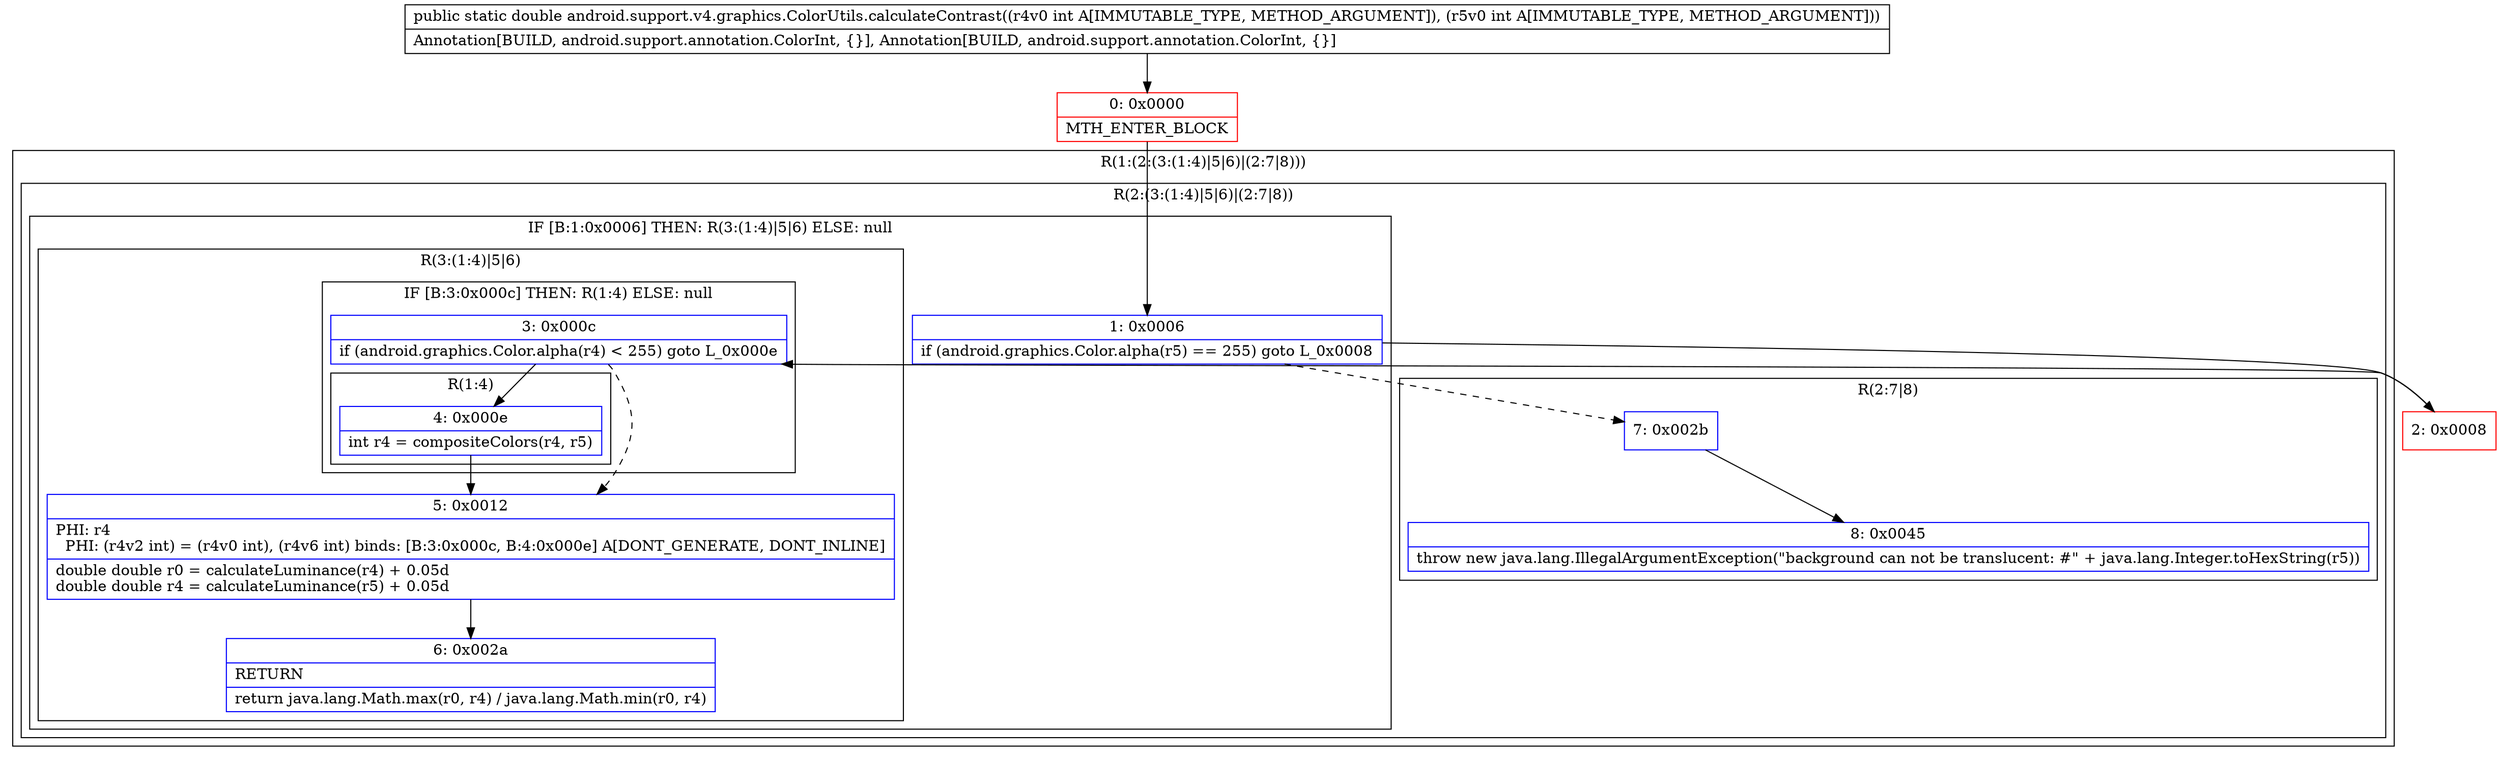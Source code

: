 digraph "CFG forandroid.support.v4.graphics.ColorUtils.calculateContrast(II)D" {
subgraph cluster_Region_62072186 {
label = "R(1:(2:(3:(1:4)|5|6)|(2:7|8)))";
node [shape=record,color=blue];
subgraph cluster_Region_1248337549 {
label = "R(2:(3:(1:4)|5|6)|(2:7|8))";
node [shape=record,color=blue];
subgraph cluster_IfRegion_1252232932 {
label = "IF [B:1:0x0006] THEN: R(3:(1:4)|5|6) ELSE: null";
node [shape=record,color=blue];
Node_1 [shape=record,label="{1\:\ 0x0006|if (android.graphics.Color.alpha(r5) == 255) goto L_0x0008\l}"];
subgraph cluster_Region_321818852 {
label = "R(3:(1:4)|5|6)";
node [shape=record,color=blue];
subgraph cluster_IfRegion_1818470982 {
label = "IF [B:3:0x000c] THEN: R(1:4) ELSE: null";
node [shape=record,color=blue];
Node_3 [shape=record,label="{3\:\ 0x000c|if (android.graphics.Color.alpha(r4) \< 255) goto L_0x000e\l}"];
subgraph cluster_Region_1994508869 {
label = "R(1:4)";
node [shape=record,color=blue];
Node_4 [shape=record,label="{4\:\ 0x000e|int r4 = compositeColors(r4, r5)\l}"];
}
}
Node_5 [shape=record,label="{5\:\ 0x0012|PHI: r4 \l  PHI: (r4v2 int) = (r4v0 int), (r4v6 int) binds: [B:3:0x000c, B:4:0x000e] A[DONT_GENERATE, DONT_INLINE]\l|double double r0 = calculateLuminance(r4) + 0.05d\ldouble double r4 = calculateLuminance(r5) + 0.05d\l}"];
Node_6 [shape=record,label="{6\:\ 0x002a|RETURN\l|return java.lang.Math.max(r0, r4) \/ java.lang.Math.min(r0, r4)\l}"];
}
}
subgraph cluster_Region_2088185442 {
label = "R(2:7|8)";
node [shape=record,color=blue];
Node_7 [shape=record,label="{7\:\ 0x002b}"];
Node_8 [shape=record,label="{8\:\ 0x0045|throw new java.lang.IllegalArgumentException(\"background can not be translucent: #\" + java.lang.Integer.toHexString(r5))\l}"];
}
}
}
Node_0 [shape=record,color=red,label="{0\:\ 0x0000|MTH_ENTER_BLOCK\l}"];
Node_2 [shape=record,color=red,label="{2\:\ 0x0008}"];
MethodNode[shape=record,label="{public static double android.support.v4.graphics.ColorUtils.calculateContrast((r4v0 int A[IMMUTABLE_TYPE, METHOD_ARGUMENT]), (r5v0 int A[IMMUTABLE_TYPE, METHOD_ARGUMENT]))  | Annotation[BUILD, android.support.annotation.ColorInt, \{\}], Annotation[BUILD, android.support.annotation.ColorInt, \{\}]\l}"];
MethodNode -> Node_0;
Node_1 -> Node_2;
Node_1 -> Node_7[style=dashed];
Node_3 -> Node_4;
Node_3 -> Node_5[style=dashed];
Node_4 -> Node_5;
Node_5 -> Node_6;
Node_7 -> Node_8;
Node_0 -> Node_1;
Node_2 -> Node_3;
}

